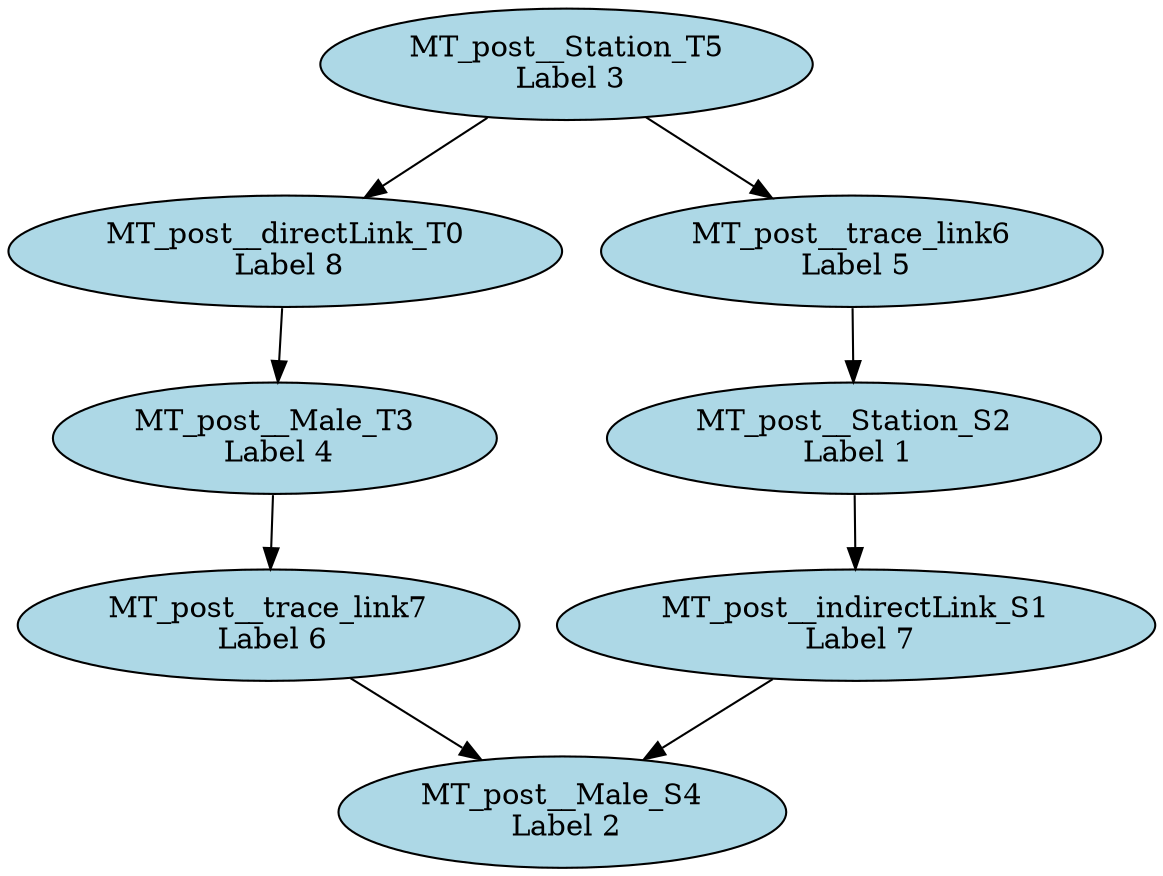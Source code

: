 digraph ruleCombinator_rewrite_HSM2SM_combine_1RHS {
"MT_post__directLink_T0\n Label 8" [style=filled, fillcolor=lightblue];
"MT_post__indirectLink_S1\n Label 7" [style=filled, fillcolor=lightblue];
"MT_post__Station_S2\n Label 1" [style=filled, fillcolor=lightblue];
"MT_post__Male_T3\n Label 4" [style=filled, fillcolor=lightblue];
"MT_post__Male_S4\n Label 2" [style=filled, fillcolor=lightblue];
"MT_post__Station_T5\n Label 3" [style=filled, fillcolor=lightblue];
"MT_post__trace_link6\n Label 5" [style=filled, fillcolor=lightblue];
"MT_post__trace_link7\n Label 6" [style=filled, fillcolor=lightblue];
"MT_post__Station_T5\n Label 3" -> "MT_post__directLink_T0\n Label 8";
"MT_post__directLink_T0\n Label 8" -> "MT_post__Male_T3\n Label 4";
"MT_post__Station_T5\n Label 3" -> "MT_post__trace_link6\n Label 5";
"MT_post__trace_link6\n Label 5" -> "MT_post__Station_S2\n Label 1";
"MT_post__Male_T3\n Label 4" -> "MT_post__trace_link7\n Label 6";
"MT_post__trace_link7\n Label 6" -> "MT_post__Male_S4\n Label 2";
"MT_post__Station_S2\n Label 1" -> "MT_post__indirectLink_S1\n Label 7";
"MT_post__indirectLink_S1\n Label 7" -> "MT_post__Male_S4\n Label 2";
}
